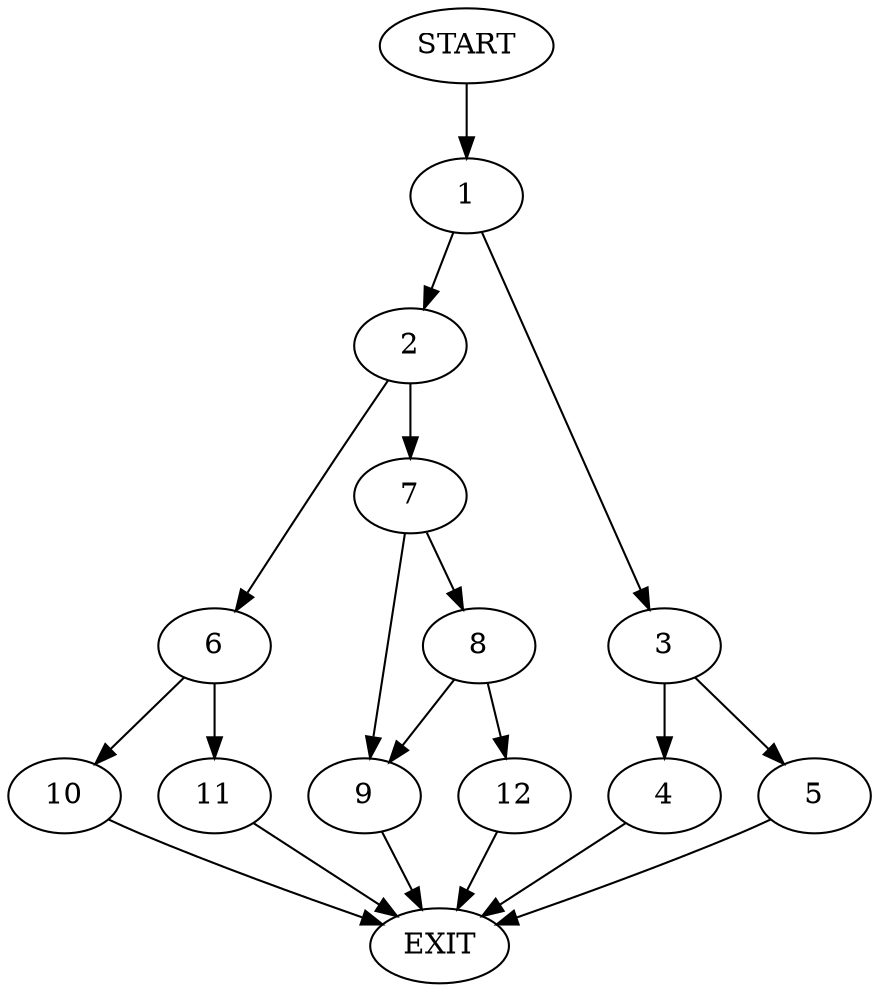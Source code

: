 digraph {
0 [label="START"]
13 [label="EXIT"]
0 -> 1
1 -> 2
1 -> 3
3 -> 4
3 -> 5
2 -> 6
2 -> 7
5 -> 13
4 -> 13
7 -> 8
7 -> 9
6 -> 10
6 -> 11
10 -> 13
11 -> 13
8 -> 9
8 -> 12
9 -> 13
12 -> 13
}
